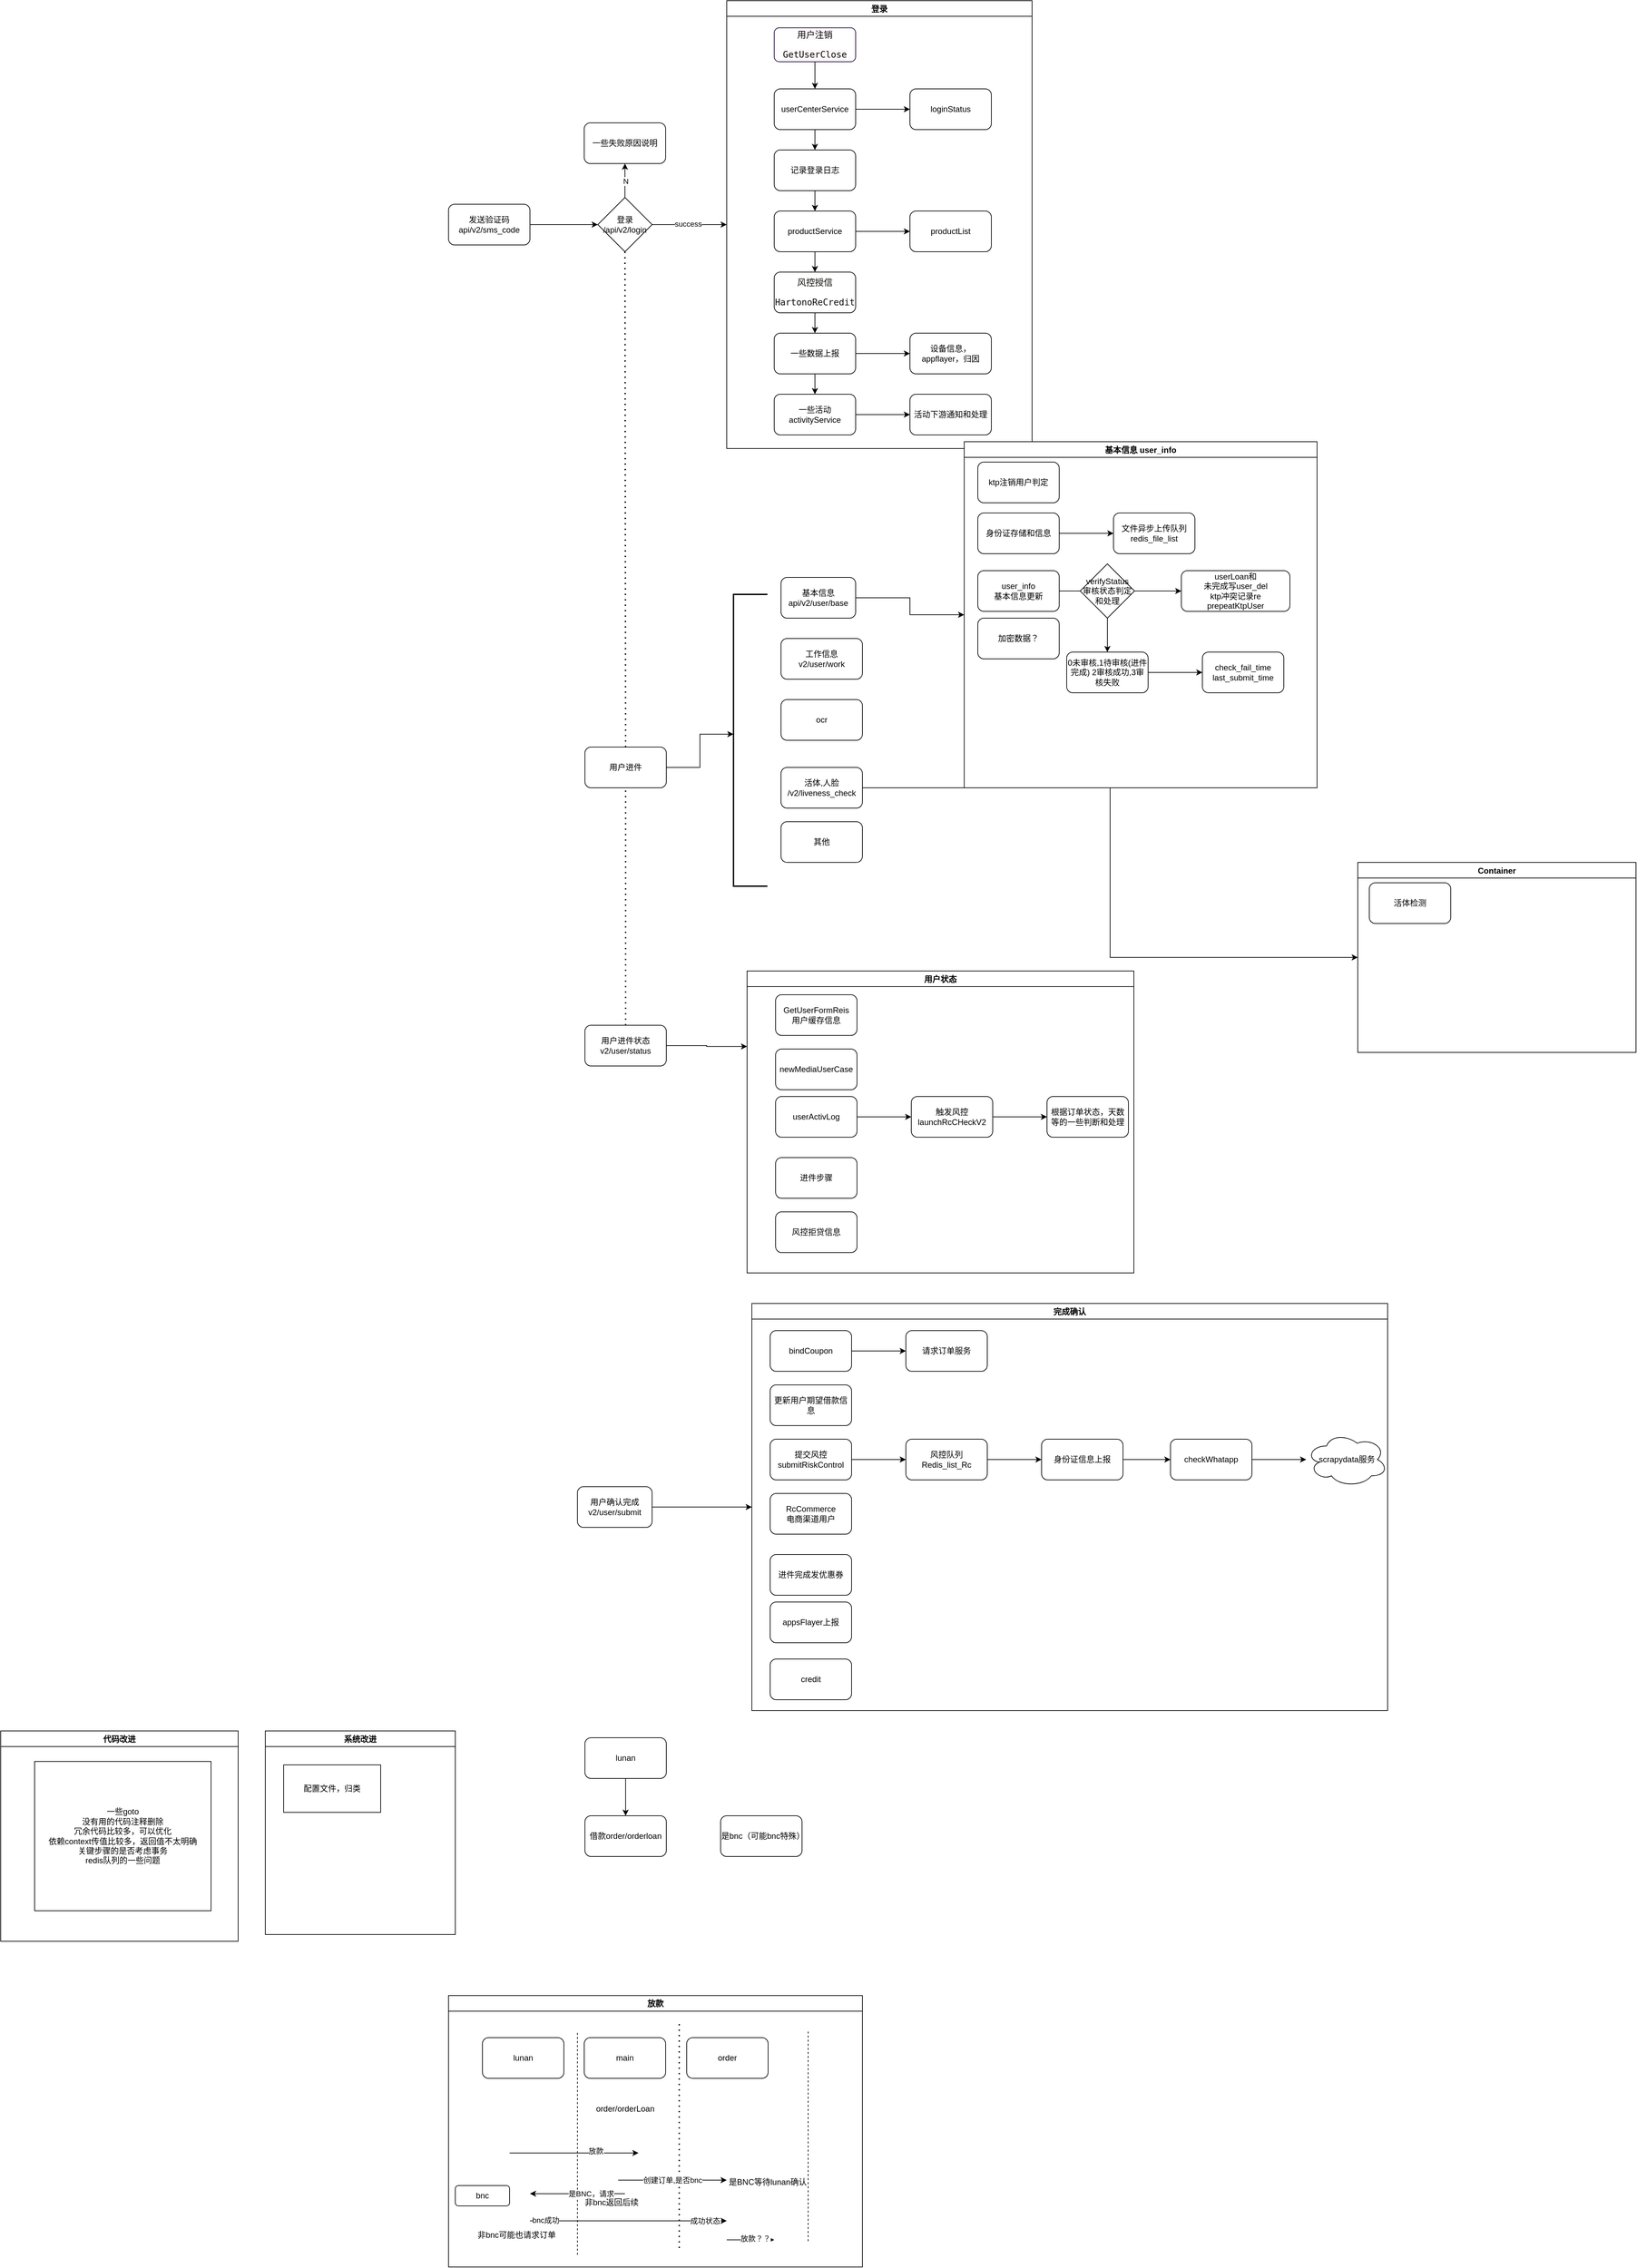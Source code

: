 <mxfile version="22.1.5" type="github">
  <diagram id="C5RBs43oDa-KdzZeNtuy" name="Page-1">
    <mxGraphModel dx="2099" dy="1898" grid="1" gridSize="10" guides="1" tooltips="1" connect="1" arrows="1" fold="1" page="1" pageScale="1" pageWidth="827" pageHeight="1169" math="0" shadow="0">
      <root>
        <mxCell id="WIyWlLk6GJQsqaUBKTNV-0" />
        <mxCell id="WIyWlLk6GJQsqaUBKTNV-1" parent="WIyWlLk6GJQsqaUBKTNV-0" />
        <mxCell id="7fsbqNJAy4cbmUeLIFOX-0" value="用户进件" style="rounded=1;whiteSpace=wrap;html=1;" parent="WIyWlLk6GJQsqaUBKTNV-1" vertex="1">
          <mxGeometry x="471" y="490" width="120" height="60" as="geometry" />
        </mxCell>
        <mxCell id="7fsbqNJAy4cbmUeLIFOX-1" value="工作信息&lt;br&gt;v2/user/work" style="rounded=1;whiteSpace=wrap;html=1;" parent="WIyWlLk6GJQsqaUBKTNV-1" vertex="1">
          <mxGeometry x="760" y="330" width="120" height="60" as="geometry" />
        </mxCell>
        <mxCell id="7fsbqNJAy4cbmUeLIFOX-91" style="edgeStyle=orthogonalEdgeStyle;rounded=0;orthogonalLoop=1;jettySize=auto;html=1;entryX=0;entryY=0.25;entryDx=0;entryDy=0;" parent="WIyWlLk6GJQsqaUBKTNV-1" source="7fsbqNJAy4cbmUeLIFOX-2" target="7fsbqNJAy4cbmUeLIFOX-88" edge="1">
          <mxGeometry relative="1" as="geometry" />
        </mxCell>
        <mxCell id="7fsbqNJAy4cbmUeLIFOX-2" value="用户进件状态&lt;br&gt;v2/user/status" style="rounded=1;whiteSpace=wrap;html=1;" parent="WIyWlLk6GJQsqaUBKTNV-1" vertex="1">
          <mxGeometry x="471" y="900" width="120" height="60" as="geometry" />
        </mxCell>
        <mxCell id="7fsbqNJAy4cbmUeLIFOX-120" style="edgeStyle=orthogonalEdgeStyle;rounded=0;orthogonalLoop=1;jettySize=auto;html=1;entryX=0;entryY=0.5;entryDx=0;entryDy=0;" parent="WIyWlLk6GJQsqaUBKTNV-1" source="7fsbqNJAy4cbmUeLIFOX-3" target="7fsbqNJAy4cbmUeLIFOX-106" edge="1">
          <mxGeometry relative="1" as="geometry" />
        </mxCell>
        <mxCell id="7fsbqNJAy4cbmUeLIFOX-3" value="用户确认完成&lt;br&gt;v2/user/submit" style="rounded=1;whiteSpace=wrap;html=1;" parent="WIyWlLk6GJQsqaUBKTNV-1" vertex="1">
          <mxGeometry x="460" y="1580" width="110" height="60" as="geometry" />
        </mxCell>
        <mxCell id="7fsbqNJAy4cbmUeLIFOX-81" style="edgeStyle=orthogonalEdgeStyle;rounded=0;orthogonalLoop=1;jettySize=auto;html=1;entryX=0;entryY=0.5;entryDx=0;entryDy=0;" parent="WIyWlLk6GJQsqaUBKTNV-1" source="7fsbqNJAy4cbmUeLIFOX-7" target="7fsbqNJAy4cbmUeLIFOX-74" edge="1">
          <mxGeometry relative="1" as="geometry" />
        </mxCell>
        <mxCell id="7fsbqNJAy4cbmUeLIFOX-7" value="基本信息&lt;br&gt;api/v2/user/base" style="rounded=1;whiteSpace=wrap;html=1;" parent="WIyWlLk6GJQsqaUBKTNV-1" vertex="1">
          <mxGeometry x="760" y="240" width="110" height="60" as="geometry" />
        </mxCell>
        <mxCell id="7fsbqNJAy4cbmUeLIFOX-8" value="ocr" style="rounded=1;whiteSpace=wrap;html=1;" parent="WIyWlLk6GJQsqaUBKTNV-1" vertex="1">
          <mxGeometry x="760" y="420" width="120" height="60" as="geometry" />
        </mxCell>
        <mxCell id="7fsbqNJAy4cbmUeLIFOX-122" style="edgeStyle=orthogonalEdgeStyle;rounded=0;orthogonalLoop=1;jettySize=auto;html=1;entryX=0;entryY=0.5;entryDx=0;entryDy=0;" parent="WIyWlLk6GJQsqaUBKTNV-1" source="7fsbqNJAy4cbmUeLIFOX-9" target="7fsbqNJAy4cbmUeLIFOX-121" edge="1">
          <mxGeometry relative="1" as="geometry" />
        </mxCell>
        <mxCell id="7fsbqNJAy4cbmUeLIFOX-9" value="活体,人脸&lt;br&gt;/v2/liveness_check" style="rounded=1;whiteSpace=wrap;html=1;" parent="WIyWlLk6GJQsqaUBKTNV-1" vertex="1">
          <mxGeometry x="760" y="520" width="120" height="60" as="geometry" />
        </mxCell>
        <mxCell id="7fsbqNJAy4cbmUeLIFOX-10" value="其他" style="rounded=1;whiteSpace=wrap;html=1;" parent="WIyWlLk6GJQsqaUBKTNV-1" vertex="1">
          <mxGeometry x="760" y="600" width="120" height="60" as="geometry" />
        </mxCell>
        <mxCell id="7fsbqNJAy4cbmUeLIFOX-46" style="edgeStyle=orthogonalEdgeStyle;rounded=0;orthogonalLoop=1;jettySize=auto;html=1;exitX=1;exitY=0.5;exitDx=0;exitDy=0;entryX=0;entryY=0.5;entryDx=0;entryDy=0;" parent="WIyWlLk6GJQsqaUBKTNV-1" source="7fsbqNJAy4cbmUeLIFOX-11" target="7fsbqNJAy4cbmUeLIFOX-42" edge="1">
          <mxGeometry relative="1" as="geometry" />
        </mxCell>
        <mxCell id="7fsbqNJAy4cbmUeLIFOX-11" value="发送验证码api/v2/sms_code" style="rounded=1;whiteSpace=wrap;html=1;" parent="WIyWlLk6GJQsqaUBKTNV-1" vertex="1">
          <mxGeometry x="270" y="-310" width="120" height="60" as="geometry" />
        </mxCell>
        <mxCell id="7fsbqNJAy4cbmUeLIFOX-22" style="edgeStyle=orthogonalEdgeStyle;rounded=0;orthogonalLoop=1;jettySize=auto;html=1;entryX=0.5;entryY=0;entryDx=0;entryDy=0;" parent="WIyWlLk6GJQsqaUBKTNV-1" source="7fsbqNJAy4cbmUeLIFOX-13" target="7fsbqNJAy4cbmUeLIFOX-15" edge="1">
          <mxGeometry relative="1" as="geometry" />
        </mxCell>
        <mxCell id="7fsbqNJAy4cbmUeLIFOX-13" value="&lt;pre style=&quot;font-family: &amp;quot;JetBrains Mono&amp;quot;, monospace; font-size: 9.8pt;&quot;&gt;&lt;font style=&quot;background-color: rgb(255, 247, 248);&quot; color=&quot;#09090a&quot;&gt;用户注销&lt;/font&gt;&lt;/pre&gt;&lt;pre style=&quot;font-family: &amp;quot;JetBrains Mono&amp;quot;, monospace; font-size: 9.8pt;&quot;&gt;&lt;font style=&quot;background-color: rgb(255, 247, 248);&quot; color=&quot;#09090a&quot;&gt;GetUserClose&lt;/font&gt;&lt;/pre&gt;" style="rounded=1;whiteSpace=wrap;html=1;strokeColor=#190033;" parent="WIyWlLk6GJQsqaUBKTNV-1" vertex="1">
          <mxGeometry x="750" y="-570" width="120" height="50" as="geometry" />
        </mxCell>
        <mxCell id="7fsbqNJAy4cbmUeLIFOX-21" value="" style="edgeStyle=orthogonalEdgeStyle;rounded=0;orthogonalLoop=1;jettySize=auto;html=1;" parent="WIyWlLk6GJQsqaUBKTNV-1" source="7fsbqNJAy4cbmUeLIFOX-15" target="7fsbqNJAy4cbmUeLIFOX-20" edge="1">
          <mxGeometry relative="1" as="geometry" />
        </mxCell>
        <mxCell id="7fsbqNJAy4cbmUeLIFOX-23" value="" style="edgeStyle=orthogonalEdgeStyle;rounded=0;orthogonalLoop=1;jettySize=auto;html=1;" parent="WIyWlLk6GJQsqaUBKTNV-1" source="7fsbqNJAy4cbmUeLIFOX-15" target="7fsbqNJAy4cbmUeLIFOX-16" edge="1">
          <mxGeometry relative="1" as="geometry" />
        </mxCell>
        <mxCell id="7fsbqNJAy4cbmUeLIFOX-15" value="userCenterService" style="rounded=1;whiteSpace=wrap;html=1;" parent="WIyWlLk6GJQsqaUBKTNV-1" vertex="1">
          <mxGeometry x="750" y="-480" width="120" height="60" as="geometry" />
        </mxCell>
        <mxCell id="7fsbqNJAy4cbmUeLIFOX-24" value="" style="edgeStyle=orthogonalEdgeStyle;rounded=0;orthogonalLoop=1;jettySize=auto;html=1;" parent="WIyWlLk6GJQsqaUBKTNV-1" source="7fsbqNJAy4cbmUeLIFOX-16" target="7fsbqNJAy4cbmUeLIFOX-17" edge="1">
          <mxGeometry relative="1" as="geometry" />
        </mxCell>
        <mxCell id="7fsbqNJAy4cbmUeLIFOX-16" value="记录登录日志" style="rounded=1;whiteSpace=wrap;html=1;" parent="WIyWlLk6GJQsqaUBKTNV-1" vertex="1">
          <mxGeometry x="750" y="-390" width="120" height="60" as="geometry" />
        </mxCell>
        <mxCell id="7fsbqNJAy4cbmUeLIFOX-19" value="" style="edgeStyle=orthogonalEdgeStyle;rounded=0;orthogonalLoop=1;jettySize=auto;html=1;" parent="WIyWlLk6GJQsqaUBKTNV-1" source="7fsbqNJAy4cbmUeLIFOX-17" target="7fsbqNJAy4cbmUeLIFOX-18" edge="1">
          <mxGeometry relative="1" as="geometry" />
        </mxCell>
        <mxCell id="7fsbqNJAy4cbmUeLIFOX-27" value="" style="edgeStyle=orthogonalEdgeStyle;rounded=0;orthogonalLoop=1;jettySize=auto;html=1;" parent="WIyWlLk6GJQsqaUBKTNV-1" source="7fsbqNJAy4cbmUeLIFOX-17" edge="1">
          <mxGeometry relative="1" as="geometry">
            <mxPoint x="810" y="-210" as="targetPoint" />
          </mxGeometry>
        </mxCell>
        <mxCell id="7fsbqNJAy4cbmUeLIFOX-17" value="productService" style="rounded=1;whiteSpace=wrap;html=1;" parent="WIyWlLk6GJQsqaUBKTNV-1" vertex="1">
          <mxGeometry x="750" y="-300" width="120" height="60" as="geometry" />
        </mxCell>
        <mxCell id="7fsbqNJAy4cbmUeLIFOX-18" value="productList" style="whiteSpace=wrap;html=1;rounded=1;" parent="WIyWlLk6GJQsqaUBKTNV-1" vertex="1">
          <mxGeometry x="950" y="-300" width="120" height="60" as="geometry" />
        </mxCell>
        <mxCell id="7fsbqNJAy4cbmUeLIFOX-20" value="loginStatus" style="whiteSpace=wrap;html=1;rounded=1;" parent="WIyWlLk6GJQsqaUBKTNV-1" vertex="1">
          <mxGeometry x="950" y="-480" width="120" height="60" as="geometry" />
        </mxCell>
        <mxCell id="7fsbqNJAy4cbmUeLIFOX-30" value="" style="edgeStyle=orthogonalEdgeStyle;rounded=0;orthogonalLoop=1;jettySize=auto;html=1;" parent="WIyWlLk6GJQsqaUBKTNV-1" source="7fsbqNJAy4cbmUeLIFOX-28" target="7fsbqNJAy4cbmUeLIFOX-29" edge="1">
          <mxGeometry relative="1" as="geometry" />
        </mxCell>
        <mxCell id="7fsbqNJAy4cbmUeLIFOX-28" value="&lt;pre style=&quot;border-color: var(--border-color); font-family: &amp;quot;JetBrains Mono&amp;quot;, monospace; font-size: 9.8pt;&quot;&gt;&lt;font style=&quot;border-color: var(--border-color);&quot; color=&quot;#0d0b09&quot;&gt;风控授信&lt;/font&gt;&lt;/pre&gt;&lt;pre style=&quot;border-color: var(--border-color); font-family: &amp;quot;JetBrains Mono&amp;quot;, monospace; font-size: 9.8pt;&quot;&gt;&lt;font style=&quot;border-color: var(--border-color); background-color: rgb(255, 255, 255);&quot; color=&quot;#0d0b09&quot;&gt;HartonoReCredit&lt;/font&gt;&lt;/pre&gt;" style="rounded=1;whiteSpace=wrap;html=1;" parent="WIyWlLk6GJQsqaUBKTNV-1" vertex="1">
          <mxGeometry x="750" y="-210" width="120" height="60" as="geometry" />
        </mxCell>
        <mxCell id="7fsbqNJAy4cbmUeLIFOX-32" value="" style="edgeStyle=orthogonalEdgeStyle;rounded=0;orthogonalLoop=1;jettySize=auto;html=1;" parent="WIyWlLk6GJQsqaUBKTNV-1" source="7fsbqNJAy4cbmUeLIFOX-29" target="7fsbqNJAy4cbmUeLIFOX-31" edge="1">
          <mxGeometry relative="1" as="geometry" />
        </mxCell>
        <mxCell id="7fsbqNJAy4cbmUeLIFOX-36" value="" style="edgeStyle=orthogonalEdgeStyle;rounded=0;orthogonalLoop=1;jettySize=auto;html=1;" parent="WIyWlLk6GJQsqaUBKTNV-1" source="7fsbqNJAy4cbmUeLIFOX-29" target="7fsbqNJAy4cbmUeLIFOX-35" edge="1">
          <mxGeometry relative="1" as="geometry" />
        </mxCell>
        <mxCell id="7fsbqNJAy4cbmUeLIFOX-29" value="一些数据上报" style="rounded=1;whiteSpace=wrap;html=1;" parent="WIyWlLk6GJQsqaUBKTNV-1" vertex="1">
          <mxGeometry x="750" y="-120" width="120" height="60" as="geometry" />
        </mxCell>
        <mxCell id="7fsbqNJAy4cbmUeLIFOX-31" value="设备信息，appflayer，归因" style="whiteSpace=wrap;html=1;rounded=1;" parent="WIyWlLk6GJQsqaUBKTNV-1" vertex="1">
          <mxGeometry x="950" y="-120" width="120" height="60" as="geometry" />
        </mxCell>
        <mxCell id="7fsbqNJAy4cbmUeLIFOX-38" value="" style="edgeStyle=orthogonalEdgeStyle;rounded=0;orthogonalLoop=1;jettySize=auto;html=1;" parent="WIyWlLk6GJQsqaUBKTNV-1" source="7fsbqNJAy4cbmUeLIFOX-35" target="7fsbqNJAy4cbmUeLIFOX-37" edge="1">
          <mxGeometry relative="1" as="geometry" />
        </mxCell>
        <mxCell id="7fsbqNJAy4cbmUeLIFOX-35" value="一些活动&lt;br&gt;activityService" style="whiteSpace=wrap;html=1;rounded=1;" parent="WIyWlLk6GJQsqaUBKTNV-1" vertex="1">
          <mxGeometry x="750" y="-30" width="120" height="60" as="geometry" />
        </mxCell>
        <mxCell id="7fsbqNJAy4cbmUeLIFOX-37" value="活动下游通知和处理" style="whiteSpace=wrap;html=1;rounded=1;" parent="WIyWlLk6GJQsqaUBKTNV-1" vertex="1">
          <mxGeometry x="950" y="-30" width="120" height="60" as="geometry" />
        </mxCell>
        <mxCell id="7fsbqNJAy4cbmUeLIFOX-45" value="" style="edgeStyle=orthogonalEdgeStyle;rounded=0;orthogonalLoop=1;jettySize=auto;html=1;exitX=1;exitY=0.5;exitDx=0;exitDy=0;entryX=0;entryY=0.5;entryDx=0;entryDy=0;" parent="WIyWlLk6GJQsqaUBKTNV-1" source="7fsbqNJAy4cbmUeLIFOX-42" target="7fsbqNJAy4cbmUeLIFOX-44" edge="1">
          <mxGeometry relative="1" as="geometry" />
        </mxCell>
        <mxCell id="7fsbqNJAy4cbmUeLIFOX-54" value="success" style="edgeLabel;html=1;align=center;verticalAlign=middle;resizable=0;points=[];" parent="7fsbqNJAy4cbmUeLIFOX-45" vertex="1" connectable="0">
          <mxGeometry x="-0.036" y="1" relative="1" as="geometry">
            <mxPoint as="offset" />
          </mxGeometry>
        </mxCell>
        <mxCell id="7fsbqNJAy4cbmUeLIFOX-50" style="edgeStyle=orthogonalEdgeStyle;rounded=0;orthogonalLoop=1;jettySize=auto;html=1;" parent="WIyWlLk6GJQsqaUBKTNV-1" source="7fsbqNJAy4cbmUeLIFOX-42" target="7fsbqNJAy4cbmUeLIFOX-47" edge="1">
          <mxGeometry relative="1" as="geometry" />
        </mxCell>
        <mxCell id="7fsbqNJAy4cbmUeLIFOX-51" value="N" style="edgeLabel;html=1;align=center;verticalAlign=middle;resizable=0;points=[];" parent="7fsbqNJAy4cbmUeLIFOX-50" vertex="1" connectable="0">
          <mxGeometry x="-0.04" y="-1" relative="1" as="geometry">
            <mxPoint as="offset" />
          </mxGeometry>
        </mxCell>
        <mxCell id="7fsbqNJAy4cbmUeLIFOX-42" value="登录&lt;br style=&quot;border-color: var(--border-color);&quot;&gt;/api/v2/login" style="rhombus;whiteSpace=wrap;html=1;" parent="WIyWlLk6GJQsqaUBKTNV-1" vertex="1">
          <mxGeometry x="490" y="-320" width="80" height="80" as="geometry" />
        </mxCell>
        <mxCell id="7fsbqNJAy4cbmUeLIFOX-44" value="登录" style="swimlane;" parent="WIyWlLk6GJQsqaUBKTNV-1" vertex="1">
          <mxGeometry x="680" y="-610" width="450" height="660" as="geometry">
            <mxRectangle x="680" y="-610" width="60" height="30" as="alternateBounds" />
          </mxGeometry>
        </mxCell>
        <mxCell id="7fsbqNJAy4cbmUeLIFOX-47" value="一些失败原因说明" style="rounded=1;whiteSpace=wrap;html=1;" parent="WIyWlLk6GJQsqaUBKTNV-1" vertex="1">
          <mxGeometry x="470" y="-430" width="120" height="60" as="geometry" />
        </mxCell>
        <mxCell id="7fsbqNJAy4cbmUeLIFOX-59" value="" style="strokeWidth=2;html=1;shape=mxgraph.flowchart.annotation_1;align=left;pointerEvents=1;" parent="WIyWlLk6GJQsqaUBKTNV-1" vertex="1">
          <mxGeometry x="690" y="265" width="50" height="430" as="geometry" />
        </mxCell>
        <mxCell id="7fsbqNJAy4cbmUeLIFOX-65" style="edgeStyle=orthogonalEdgeStyle;rounded=0;orthogonalLoop=1;jettySize=auto;html=1;exitX=1;exitY=0.5;exitDx=0;exitDy=0;entryX=0;entryY=0.479;entryDx=0;entryDy=0;entryPerimeter=0;" parent="WIyWlLk6GJQsqaUBKTNV-1" source="7fsbqNJAy4cbmUeLIFOX-0" target="7fsbqNJAy4cbmUeLIFOX-59" edge="1">
          <mxGeometry relative="1" as="geometry" />
        </mxCell>
        <mxCell id="7fsbqNJAy4cbmUeLIFOX-66" value="" style="endArrow=none;dashed=1;html=1;dashPattern=1 3;strokeWidth=2;rounded=0;entryX=0.5;entryY=1;entryDx=0;entryDy=0;exitX=0.5;exitY=0;exitDx=0;exitDy=0;" parent="WIyWlLk6GJQsqaUBKTNV-1" source="7fsbqNJAy4cbmUeLIFOX-0" target="7fsbqNJAy4cbmUeLIFOX-42" edge="1">
          <mxGeometry width="50" height="50" relative="1" as="geometry">
            <mxPoint x="550" y="310" as="sourcePoint" />
            <mxPoint x="540" y="-160" as="targetPoint" />
          </mxGeometry>
        </mxCell>
        <mxCell id="7fsbqNJAy4cbmUeLIFOX-74" value="基本信息 user_info" style="swimlane;" parent="WIyWlLk6GJQsqaUBKTNV-1" vertex="1">
          <mxGeometry x="1030" y="40" width="520" height="510" as="geometry">
            <mxRectangle x="1000" y="50" width="90" height="30" as="alternateBounds" />
          </mxGeometry>
        </mxCell>
        <mxCell id="7fsbqNJAy4cbmUeLIFOX-75" value="ktp注销用户判定" style="rounded=1;whiteSpace=wrap;html=1;" parent="7fsbqNJAy4cbmUeLIFOX-74" vertex="1">
          <mxGeometry x="20" y="30" width="120" height="60" as="geometry" />
        </mxCell>
        <mxCell id="7fsbqNJAy4cbmUeLIFOX-83" value="" style="edgeStyle=orthogonalEdgeStyle;rounded=0;orthogonalLoop=1;jettySize=auto;html=1;" parent="7fsbqNJAy4cbmUeLIFOX-74" source="7fsbqNJAy4cbmUeLIFOX-76" target="7fsbqNJAy4cbmUeLIFOX-82" edge="1">
          <mxGeometry relative="1" as="geometry" />
        </mxCell>
        <mxCell id="7fsbqNJAy4cbmUeLIFOX-76" value="user_info&lt;br&gt;基本信息更新" style="rounded=1;whiteSpace=wrap;html=1;" parent="7fsbqNJAy4cbmUeLIFOX-74" vertex="1">
          <mxGeometry x="20" y="190" width="120" height="60" as="geometry" />
        </mxCell>
        <mxCell id="7fsbqNJAy4cbmUeLIFOX-80" value="" style="edgeStyle=orthogonalEdgeStyle;rounded=0;orthogonalLoop=1;jettySize=auto;html=1;" parent="7fsbqNJAy4cbmUeLIFOX-74" source="7fsbqNJAy4cbmUeLIFOX-77" target="7fsbqNJAy4cbmUeLIFOX-79" edge="1">
          <mxGeometry relative="1" as="geometry" />
        </mxCell>
        <mxCell id="7fsbqNJAy4cbmUeLIFOX-77" value="身份证存储和信息" style="rounded=1;whiteSpace=wrap;html=1;" parent="7fsbqNJAy4cbmUeLIFOX-74" vertex="1">
          <mxGeometry x="20" y="105" width="120" height="60" as="geometry" />
        </mxCell>
        <mxCell id="7fsbqNJAy4cbmUeLIFOX-79" value="文件异步上传队列&lt;br&gt;redis_file_list" style="whiteSpace=wrap;html=1;rounded=1;" parent="7fsbqNJAy4cbmUeLIFOX-74" vertex="1">
          <mxGeometry x="220" y="105" width="120" height="60" as="geometry" />
        </mxCell>
        <mxCell id="7fsbqNJAy4cbmUeLIFOX-82" value="userLoan和&lt;br&gt;未完成写user_del&lt;br&gt;ktp冲突记录re prepeatKtpUser&lt;br&gt;" style="whiteSpace=wrap;html=1;rounded=1;" parent="7fsbqNJAy4cbmUeLIFOX-74" vertex="1">
          <mxGeometry x="320" y="190" width="160" height="60" as="geometry" />
        </mxCell>
        <mxCell id="7fsbqNJAy4cbmUeLIFOX-84" value="verifyStatus&lt;br&gt;审核状态判定和处理" style="rhombus;whiteSpace=wrap;html=1;" parent="7fsbqNJAy4cbmUeLIFOX-74" vertex="1">
          <mxGeometry x="171" y="180" width="80" height="80" as="geometry" />
        </mxCell>
        <mxCell id="7fsbqNJAy4cbmUeLIFOX-85" value="加密数据？" style="rounded=1;whiteSpace=wrap;html=1;" parent="7fsbqNJAy4cbmUeLIFOX-74" vertex="1">
          <mxGeometry x="20" y="260" width="120" height="60" as="geometry" />
        </mxCell>
        <mxCell id="DRf6ZpgwnsBxbj2xJTYa-10" value="" style="edgeStyle=orthogonalEdgeStyle;rounded=0;orthogonalLoop=1;jettySize=auto;html=1;" edge="1" parent="7fsbqNJAy4cbmUeLIFOX-74" source="DRf6ZpgwnsBxbj2xJTYa-7" target="DRf6ZpgwnsBxbj2xJTYa-9">
          <mxGeometry relative="1" as="geometry" />
        </mxCell>
        <mxCell id="DRf6ZpgwnsBxbj2xJTYa-7" value="0未审核,1待审核(进件完成) 2审核成功,3审核失败" style="rounded=1;whiteSpace=wrap;html=1;" vertex="1" parent="7fsbqNJAy4cbmUeLIFOX-74">
          <mxGeometry x="151" y="310" width="120" height="60" as="geometry" />
        </mxCell>
        <mxCell id="DRf6ZpgwnsBxbj2xJTYa-8" value="" style="edgeStyle=orthogonalEdgeStyle;rounded=0;orthogonalLoop=1;jettySize=auto;html=1;" edge="1" parent="7fsbqNJAy4cbmUeLIFOX-74" source="7fsbqNJAy4cbmUeLIFOX-84" target="DRf6ZpgwnsBxbj2xJTYa-7">
          <mxGeometry relative="1" as="geometry" />
        </mxCell>
        <mxCell id="DRf6ZpgwnsBxbj2xJTYa-9" value="check_fail_time&lt;br&gt;last_submit_time" style="whiteSpace=wrap;html=1;rounded=1;" vertex="1" parent="7fsbqNJAy4cbmUeLIFOX-74">
          <mxGeometry x="351" y="310" width="120" height="60" as="geometry" />
        </mxCell>
        <mxCell id="7fsbqNJAy4cbmUeLIFOX-88" value="用户状态" style="swimlane;" parent="WIyWlLk6GJQsqaUBKTNV-1" vertex="1">
          <mxGeometry x="710" y="820" width="570" height="445" as="geometry">
            <mxRectangle x="678" y="695" width="100" height="30" as="alternateBounds" />
          </mxGeometry>
        </mxCell>
        <mxCell id="7fsbqNJAy4cbmUeLIFOX-93" value="GetUserFormReis&lt;br&gt;用户缓存信息" style="rounded=1;whiteSpace=wrap;html=1;" parent="7fsbqNJAy4cbmUeLIFOX-88" vertex="1">
          <mxGeometry x="42" y="35" width="120" height="60" as="geometry" />
        </mxCell>
        <mxCell id="7fsbqNJAy4cbmUeLIFOX-94" value="newMediaUserCase" style="whiteSpace=wrap;html=1;rounded=1;" parent="7fsbqNJAy4cbmUeLIFOX-88" vertex="1">
          <mxGeometry x="42" y="115" width="120" height="60" as="geometry" />
        </mxCell>
        <mxCell id="7fsbqNJAy4cbmUeLIFOX-98" value="" style="edgeStyle=orthogonalEdgeStyle;rounded=0;orthogonalLoop=1;jettySize=auto;html=1;" parent="7fsbqNJAy4cbmUeLIFOX-88" source="7fsbqNJAy4cbmUeLIFOX-96" target="7fsbqNJAy4cbmUeLIFOX-97" edge="1">
          <mxGeometry relative="1" as="geometry" />
        </mxCell>
        <mxCell id="7fsbqNJAy4cbmUeLIFOX-96" value="userActivLog" style="rounded=1;whiteSpace=wrap;html=1;" parent="7fsbqNJAy4cbmUeLIFOX-88" vertex="1">
          <mxGeometry x="42" y="185" width="120" height="60" as="geometry" />
        </mxCell>
        <mxCell id="7fsbqNJAy4cbmUeLIFOX-100" value="" style="edgeStyle=orthogonalEdgeStyle;rounded=0;orthogonalLoop=1;jettySize=auto;html=1;" parent="7fsbqNJAy4cbmUeLIFOX-88" source="7fsbqNJAy4cbmUeLIFOX-97" target="7fsbqNJAy4cbmUeLIFOX-99" edge="1">
          <mxGeometry relative="1" as="geometry" />
        </mxCell>
        <mxCell id="7fsbqNJAy4cbmUeLIFOX-97" value="触发风控&lt;br&gt;launchRcCHeckV2" style="whiteSpace=wrap;html=1;rounded=1;" parent="7fsbqNJAy4cbmUeLIFOX-88" vertex="1">
          <mxGeometry x="242" y="185" width="120" height="60" as="geometry" />
        </mxCell>
        <mxCell id="7fsbqNJAy4cbmUeLIFOX-99" value="根据订单状态，天数等的一些判断和处理" style="whiteSpace=wrap;html=1;rounded=1;" parent="7fsbqNJAy4cbmUeLIFOX-88" vertex="1">
          <mxGeometry x="442" y="185" width="120" height="60" as="geometry" />
        </mxCell>
        <mxCell id="7fsbqNJAy4cbmUeLIFOX-101" value="进件步骤" style="rounded=1;whiteSpace=wrap;html=1;" parent="7fsbqNJAy4cbmUeLIFOX-88" vertex="1">
          <mxGeometry x="42" y="275" width="120" height="60" as="geometry" />
        </mxCell>
        <mxCell id="7fsbqNJAy4cbmUeLIFOX-102" value="风控拒贷信息" style="rounded=1;whiteSpace=wrap;html=1;" parent="7fsbqNJAy4cbmUeLIFOX-88" vertex="1">
          <mxGeometry x="42" y="355" width="120" height="60" as="geometry" />
        </mxCell>
        <mxCell id="7fsbqNJAy4cbmUeLIFOX-103" value="" style="endArrow=none;dashed=1;html=1;dashPattern=1 3;strokeWidth=2;rounded=0;entryX=0.5;entryY=1;entryDx=0;entryDy=0;exitX=0.5;exitY=0;exitDx=0;exitDy=0;" parent="WIyWlLk6GJQsqaUBKTNV-1" source="7fsbqNJAy4cbmUeLIFOX-2" target="7fsbqNJAy4cbmUeLIFOX-0" edge="1">
          <mxGeometry width="50" height="50" relative="1" as="geometry">
            <mxPoint x="530" y="720" as="sourcePoint" />
            <mxPoint x="530" y="440" as="targetPoint" />
          </mxGeometry>
        </mxCell>
        <mxCell id="7fsbqNJAy4cbmUeLIFOX-106" value="完成确认" style="swimlane;" parent="WIyWlLk6GJQsqaUBKTNV-1" vertex="1">
          <mxGeometry x="717" y="1310" width="937" height="600" as="geometry">
            <mxRectangle x="690" y="1200" width="90" height="30" as="alternateBounds" />
          </mxGeometry>
        </mxCell>
        <mxCell id="DRf6ZpgwnsBxbj2xJTYa-12" value="" style="edgeStyle=orthogonalEdgeStyle;rounded=0;orthogonalLoop=1;jettySize=auto;html=1;" edge="1" parent="7fsbqNJAy4cbmUeLIFOX-106" source="7fsbqNJAy4cbmUeLIFOX-107" target="DRf6ZpgwnsBxbj2xJTYa-11">
          <mxGeometry relative="1" as="geometry" />
        </mxCell>
        <mxCell id="7fsbqNJAy4cbmUeLIFOX-107" value="bindCoupon" style="rounded=1;whiteSpace=wrap;html=1;" parent="7fsbqNJAy4cbmUeLIFOX-106" vertex="1">
          <mxGeometry x="27" y="40" width="120" height="60" as="geometry" />
        </mxCell>
        <mxCell id="7fsbqNJAy4cbmUeLIFOX-108" value="更新用户期望借款信息" style="rounded=1;whiteSpace=wrap;html=1;" parent="7fsbqNJAy4cbmUeLIFOX-106" vertex="1">
          <mxGeometry x="27" y="120" width="120" height="60" as="geometry" />
        </mxCell>
        <mxCell id="7fsbqNJAy4cbmUeLIFOX-111" value="" style="edgeStyle=orthogonalEdgeStyle;rounded=0;orthogonalLoop=1;jettySize=auto;html=1;" parent="7fsbqNJAy4cbmUeLIFOX-106" source="7fsbqNJAy4cbmUeLIFOX-109" target="7fsbqNJAy4cbmUeLIFOX-110" edge="1">
          <mxGeometry relative="1" as="geometry" />
        </mxCell>
        <mxCell id="7fsbqNJAy4cbmUeLIFOX-109" value="提交风控&lt;br&gt;submitRiskControl" style="rounded=1;whiteSpace=wrap;html=1;" parent="7fsbqNJAy4cbmUeLIFOX-106" vertex="1">
          <mxGeometry x="27" y="200" width="120" height="60" as="geometry" />
        </mxCell>
        <mxCell id="7fsbqNJAy4cbmUeLIFOX-113" value="" style="edgeStyle=orthogonalEdgeStyle;rounded=0;orthogonalLoop=1;jettySize=auto;html=1;" parent="7fsbqNJAy4cbmUeLIFOX-106" source="7fsbqNJAy4cbmUeLIFOX-110" target="7fsbqNJAy4cbmUeLIFOX-112" edge="1">
          <mxGeometry relative="1" as="geometry" />
        </mxCell>
        <mxCell id="7fsbqNJAy4cbmUeLIFOX-110" value="风控队列&lt;br&gt;Redis_list_Rc" style="whiteSpace=wrap;html=1;rounded=1;" parent="7fsbqNJAy4cbmUeLIFOX-106" vertex="1">
          <mxGeometry x="227" y="200" width="120" height="60" as="geometry" />
        </mxCell>
        <mxCell id="7fsbqNJAy4cbmUeLIFOX-112" value="身份证信息上报" style="whiteSpace=wrap;html=1;rounded=1;" parent="7fsbqNJAy4cbmUeLIFOX-106" vertex="1">
          <mxGeometry x="427" y="200" width="120" height="60" as="geometry" />
        </mxCell>
        <mxCell id="7fsbqNJAy4cbmUeLIFOX-116" value="进件完成发优惠券" style="rounded=1;whiteSpace=wrap;html=1;" parent="7fsbqNJAy4cbmUeLIFOX-106" vertex="1">
          <mxGeometry x="27" y="370" width="120" height="60" as="geometry" />
        </mxCell>
        <mxCell id="7fsbqNJAy4cbmUeLIFOX-117" value="appsFlayer上报" style="rounded=1;whiteSpace=wrap;html=1;" parent="7fsbqNJAy4cbmUeLIFOX-106" vertex="1">
          <mxGeometry x="27" y="440" width="120" height="60" as="geometry" />
        </mxCell>
        <mxCell id="7fsbqNJAy4cbmUeLIFOX-118" value="RcCommerce&lt;br&gt;电商渠道用户" style="rounded=1;whiteSpace=wrap;html=1;" parent="7fsbqNJAy4cbmUeLIFOX-106" vertex="1">
          <mxGeometry x="27" y="280" width="120" height="60" as="geometry" />
        </mxCell>
        <mxCell id="7fsbqNJAy4cbmUeLIFOX-119" value="credit" style="rounded=1;whiteSpace=wrap;html=1;" parent="7fsbqNJAy4cbmUeLIFOX-106" vertex="1">
          <mxGeometry x="27" y="524" width="120" height="60" as="geometry" />
        </mxCell>
        <mxCell id="DRf6ZpgwnsBxbj2xJTYa-1" value="" style="edgeStyle=orthogonalEdgeStyle;rounded=0;orthogonalLoop=1;jettySize=auto;html=1;" edge="1" parent="7fsbqNJAy4cbmUeLIFOX-106" source="7fsbqNJAy4cbmUeLIFOX-114" target="DRf6ZpgwnsBxbj2xJTYa-0">
          <mxGeometry relative="1" as="geometry" />
        </mxCell>
        <mxCell id="7fsbqNJAy4cbmUeLIFOX-114" value="checkWhatapp" style="whiteSpace=wrap;html=1;rounded=1;" parent="7fsbqNJAy4cbmUeLIFOX-106" vertex="1">
          <mxGeometry x="617" y="200" width="120" height="60" as="geometry" />
        </mxCell>
        <mxCell id="7fsbqNJAy4cbmUeLIFOX-115" value="" style="edgeStyle=orthogonalEdgeStyle;rounded=0;orthogonalLoop=1;jettySize=auto;html=1;" parent="7fsbqNJAy4cbmUeLIFOX-106" source="7fsbqNJAy4cbmUeLIFOX-112" target="7fsbqNJAy4cbmUeLIFOX-114" edge="1">
          <mxGeometry relative="1" as="geometry" />
        </mxCell>
        <mxCell id="DRf6ZpgwnsBxbj2xJTYa-0" value="scrapydata服务" style="ellipse;shape=cloud;whiteSpace=wrap;html=1;rounded=1;" vertex="1" parent="7fsbqNJAy4cbmUeLIFOX-106">
          <mxGeometry x="817" y="190" width="120" height="80" as="geometry" />
        </mxCell>
        <mxCell id="DRf6ZpgwnsBxbj2xJTYa-11" value="请求订单服务" style="whiteSpace=wrap;html=1;rounded=1;" vertex="1" parent="7fsbqNJAy4cbmUeLIFOX-106">
          <mxGeometry x="227" y="40" width="120" height="60" as="geometry" />
        </mxCell>
        <mxCell id="7fsbqNJAy4cbmUeLIFOX-121" value="Container" style="swimlane;" parent="WIyWlLk6GJQsqaUBKTNV-1" vertex="1">
          <mxGeometry x="1610" y="660" width="410" height="280" as="geometry">
            <mxRectangle x="1020" y="400" width="100" height="30" as="alternateBounds" />
          </mxGeometry>
        </mxCell>
        <mxCell id="7fsbqNJAy4cbmUeLIFOX-123" value="活体检测" style="rounded=1;whiteSpace=wrap;html=1;" parent="7fsbqNJAy4cbmUeLIFOX-121" vertex="1">
          <mxGeometry x="17" y="30" width="120" height="60" as="geometry" />
        </mxCell>
        <mxCell id="7fsbqNJAy4cbmUeLIFOX-129" value="代码改进" style="swimlane;" parent="WIyWlLk6GJQsqaUBKTNV-1" vertex="1">
          <mxGeometry x="-390" y="1940" width="350" height="310" as="geometry" />
        </mxCell>
        <mxCell id="7fsbqNJAy4cbmUeLIFOX-130" value="&lt;div&gt;一些goto&lt;/div&gt;&lt;div&gt;没有用的代码注释删除&lt;/div&gt;&lt;div&gt;冗余代码比较多，可以优化&lt;/div&gt;&lt;div&gt;依赖context传值比较多，返回值不太明确&lt;/div&gt;&lt;div&gt;关键步骤的是否考虑事务&lt;/div&gt;&lt;div&gt;redis队列的一些问题&lt;/div&gt;" style="whiteSpace=wrap;html=1;" parent="7fsbqNJAy4cbmUeLIFOX-129" vertex="1">
          <mxGeometry x="50" y="45" width="260" height="220" as="geometry" />
        </mxCell>
        <mxCell id="7fsbqNJAy4cbmUeLIFOX-131" value="系统改进" style="swimlane;" parent="WIyWlLk6GJQsqaUBKTNV-1" vertex="1">
          <mxGeometry y="1940" width="280" height="300" as="geometry" />
        </mxCell>
        <mxCell id="7fsbqNJAy4cbmUeLIFOX-132" value="配置文件，归类" style="rounded=0;whiteSpace=wrap;html=1;" parent="7fsbqNJAy4cbmUeLIFOX-131" vertex="1">
          <mxGeometry x="27" y="50" width="143" height="70" as="geometry" />
        </mxCell>
        <mxCell id="DRf6ZpgwnsBxbj2xJTYa-13" value="借款order/orderloan" style="rounded=1;whiteSpace=wrap;html=1;" vertex="1" parent="WIyWlLk6GJQsqaUBKTNV-1">
          <mxGeometry x="471" y="2065" width="120" height="60" as="geometry" />
        </mxCell>
        <mxCell id="DRf6ZpgwnsBxbj2xJTYa-15" value="" style="edgeStyle=orthogonalEdgeStyle;rounded=0;orthogonalLoop=1;jettySize=auto;html=1;" edge="1" parent="WIyWlLk6GJQsqaUBKTNV-1" source="DRf6ZpgwnsBxbj2xJTYa-14" target="DRf6ZpgwnsBxbj2xJTYa-13">
          <mxGeometry relative="1" as="geometry" />
        </mxCell>
        <mxCell id="DRf6ZpgwnsBxbj2xJTYa-14" value="lunan" style="rounded=1;whiteSpace=wrap;html=1;" vertex="1" parent="WIyWlLk6GJQsqaUBKTNV-1">
          <mxGeometry x="471" y="1950" width="120" height="60" as="geometry" />
        </mxCell>
        <mxCell id="DRf6ZpgwnsBxbj2xJTYa-21" value="是bnc（可能bnc特殊）" style="whiteSpace=wrap;html=1;rounded=1;" vertex="1" parent="WIyWlLk6GJQsqaUBKTNV-1">
          <mxGeometry x="671" y="2065" width="120" height="60" as="geometry" />
        </mxCell>
        <mxCell id="DRf6ZpgwnsBxbj2xJTYa-28" value="放款" style="swimlane;whiteSpace=wrap;html=1;" vertex="1" parent="WIyWlLk6GJQsqaUBKTNV-1">
          <mxGeometry x="270" y="2330" width="610" height="400" as="geometry">
            <mxRectangle x="270" y="2330" width="60" height="30" as="alternateBounds" />
          </mxGeometry>
        </mxCell>
        <mxCell id="DRf6ZpgwnsBxbj2xJTYa-25" value="" style="endArrow=none;dashed=1;html=1;dashPattern=1 3;strokeWidth=2;rounded=0;" edge="1" parent="DRf6ZpgwnsBxbj2xJTYa-28">
          <mxGeometry width="50" height="50" relative="1" as="geometry">
            <mxPoint x="340.0" y="372" as="sourcePoint" />
            <mxPoint x="340" y="42" as="targetPoint" />
          </mxGeometry>
        </mxCell>
        <mxCell id="DRf6ZpgwnsBxbj2xJTYa-26" value="" style="endArrow=none;dashed=1;html=1;rounded=0;" edge="1" parent="DRf6ZpgwnsBxbj2xJTYa-28">
          <mxGeometry width="50" height="50" relative="1" as="geometry">
            <mxPoint x="530" y="362" as="sourcePoint" />
            <mxPoint x="530" y="50" as="targetPoint" />
          </mxGeometry>
        </mxCell>
        <mxCell id="DRf6ZpgwnsBxbj2xJTYa-27" value="" style="endArrow=none;dashed=1;html=1;rounded=0;" edge="1" parent="DRf6ZpgwnsBxbj2xJTYa-28">
          <mxGeometry width="50" height="50" relative="1" as="geometry">
            <mxPoint x="190" y="382" as="sourcePoint" />
            <mxPoint x="190" y="52" as="targetPoint" />
          </mxGeometry>
        </mxCell>
        <mxCell id="DRf6ZpgwnsBxbj2xJTYa-29" value="lunan" style="rounded=1;whiteSpace=wrap;html=1;" vertex="1" parent="DRf6ZpgwnsBxbj2xJTYa-28">
          <mxGeometry x="50" y="62" width="120" height="60" as="geometry" />
        </mxCell>
        <mxCell id="DRf6ZpgwnsBxbj2xJTYa-30" value="main" style="rounded=1;whiteSpace=wrap;html=1;" vertex="1" parent="DRf6ZpgwnsBxbj2xJTYa-28">
          <mxGeometry x="200" y="62" width="120" height="60" as="geometry" />
        </mxCell>
        <mxCell id="DRf6ZpgwnsBxbj2xJTYa-31" value="order" style="rounded=1;whiteSpace=wrap;html=1;" vertex="1" parent="DRf6ZpgwnsBxbj2xJTYa-28">
          <mxGeometry x="351" y="62" width="120" height="60" as="geometry" />
        </mxCell>
        <mxCell id="DRf6ZpgwnsBxbj2xJTYa-35" value="order/orderLoan" style="text;html=1;align=center;verticalAlign=middle;resizable=0;points=[];autosize=1;strokeColor=none;fillColor=none;" vertex="1" parent="DRf6ZpgwnsBxbj2xJTYa-28">
          <mxGeometry x="205" y="152" width="110" height="30" as="geometry" />
        </mxCell>
        <mxCell id="DRf6ZpgwnsBxbj2xJTYa-38" value="" style="endArrow=classic;html=1;rounded=0;" edge="1" parent="DRf6ZpgwnsBxbj2xJTYa-28">
          <mxGeometry width="50" height="50" relative="1" as="geometry">
            <mxPoint x="90" y="232" as="sourcePoint" />
            <mxPoint x="280" y="232" as="targetPoint" />
          </mxGeometry>
        </mxCell>
        <mxCell id="DRf6ZpgwnsBxbj2xJTYa-43" value="放款" style="edgeLabel;html=1;align=center;verticalAlign=middle;resizable=0;points=[];" vertex="1" connectable="0" parent="DRf6ZpgwnsBxbj2xJTYa-38">
          <mxGeometry x="0.33" y="3" relative="1" as="geometry">
            <mxPoint as="offset" />
          </mxGeometry>
        </mxCell>
        <mxCell id="DRf6ZpgwnsBxbj2xJTYa-40" value="创建订单,是否bnc" style="endArrow=classic;html=1;rounded=0;" edge="1" parent="DRf6ZpgwnsBxbj2xJTYa-28">
          <mxGeometry width="50" height="50" relative="1" as="geometry">
            <mxPoint x="250" y="272" as="sourcePoint" />
            <mxPoint x="410" y="272" as="targetPoint" />
          </mxGeometry>
        </mxCell>
        <mxCell id="DRf6ZpgwnsBxbj2xJTYa-41" value="" style="endArrow=classic;html=1;rounded=0;" edge="1" parent="DRf6ZpgwnsBxbj2xJTYa-28">
          <mxGeometry width="50" height="50" relative="1" as="geometry">
            <mxPoint x="260" y="292" as="sourcePoint" />
            <mxPoint x="120" y="292" as="targetPoint" />
          </mxGeometry>
        </mxCell>
        <mxCell id="DRf6ZpgwnsBxbj2xJTYa-42" value="是BNC，请求" style="edgeLabel;html=1;align=center;verticalAlign=middle;resizable=0;points=[];" vertex="1" connectable="0" parent="DRf6ZpgwnsBxbj2xJTYa-41">
          <mxGeometry x="-0.281" relative="1" as="geometry">
            <mxPoint as="offset" />
          </mxGeometry>
        </mxCell>
        <mxCell id="DRf6ZpgwnsBxbj2xJTYa-44" value="" style="endArrow=classic;html=1;rounded=0;" edge="1" parent="DRf6ZpgwnsBxbj2xJTYa-28">
          <mxGeometry width="50" height="50" relative="1" as="geometry">
            <mxPoint x="120" y="332" as="sourcePoint" />
            <mxPoint x="410" y="332" as="targetPoint" />
          </mxGeometry>
        </mxCell>
        <mxCell id="DRf6ZpgwnsBxbj2xJTYa-47" value="成功状态" style="edgeLabel;html=1;align=center;verticalAlign=middle;resizable=0;points=[];" vertex="1" connectable="0" parent="DRf6ZpgwnsBxbj2xJTYa-44">
          <mxGeometry x="0.779" relative="1" as="geometry">
            <mxPoint as="offset" />
          </mxGeometry>
        </mxCell>
        <mxCell id="DRf6ZpgwnsBxbj2xJTYa-49" value="bnc成功" style="edgeLabel;html=1;align=center;verticalAlign=middle;resizable=0;points=[];" vertex="1" connectable="0" parent="DRf6ZpgwnsBxbj2xJTYa-44">
          <mxGeometry x="-0.846" y="1" relative="1" as="geometry">
            <mxPoint as="offset" />
          </mxGeometry>
        </mxCell>
        <mxCell id="DRf6ZpgwnsBxbj2xJTYa-45" value="是BNC等待lunan确认" style="text;html=1;align=center;verticalAlign=middle;resizable=0;points=[];autosize=1;strokeColor=none;fillColor=none;" vertex="1" parent="DRf6ZpgwnsBxbj2xJTYa-28">
          <mxGeometry x="400" y="260" width="140" height="30" as="geometry" />
        </mxCell>
        <mxCell id="DRf6ZpgwnsBxbj2xJTYa-46" value="bnc" style="rounded=1;whiteSpace=wrap;html=1;" vertex="1" parent="DRf6ZpgwnsBxbj2xJTYa-28">
          <mxGeometry x="10" y="280" width="80" height="30" as="geometry" />
        </mxCell>
        <mxCell id="DRf6ZpgwnsBxbj2xJTYa-50" value="" style="endArrow=classic;html=1;rounded=0;" edge="1" parent="DRf6ZpgwnsBxbj2xJTYa-28">
          <mxGeometry width="50" height="50" relative="1" as="geometry">
            <mxPoint x="410" y="360" as="sourcePoint" />
            <mxPoint x="480" y="360" as="targetPoint" />
          </mxGeometry>
        </mxCell>
        <mxCell id="DRf6ZpgwnsBxbj2xJTYa-51" value="放款？？" style="edgeLabel;html=1;align=center;verticalAlign=middle;resizable=0;points=[];" vertex="1" connectable="0" parent="DRf6ZpgwnsBxbj2xJTYa-50">
          <mxGeometry x="0.191" y="2" relative="1" as="geometry">
            <mxPoint as="offset" />
          </mxGeometry>
        </mxCell>
        <mxCell id="DRf6ZpgwnsBxbj2xJTYa-53" value="非bnc返回后续" style="text;html=1;align=center;verticalAlign=middle;resizable=0;points=[];autosize=1;strokeColor=none;fillColor=none;" vertex="1" parent="DRf6ZpgwnsBxbj2xJTYa-28">
          <mxGeometry x="190" y="290" width="100" height="30" as="geometry" />
        </mxCell>
        <mxCell id="DRf6ZpgwnsBxbj2xJTYa-54" value="非bnc可能也请求订单" style="text;html=1;align=center;verticalAlign=middle;resizable=0;points=[];autosize=1;strokeColor=none;fillColor=none;" vertex="1" parent="DRf6ZpgwnsBxbj2xJTYa-28">
          <mxGeometry x="30" y="338" width="140" height="30" as="geometry" />
        </mxCell>
      </root>
    </mxGraphModel>
  </diagram>
</mxfile>
